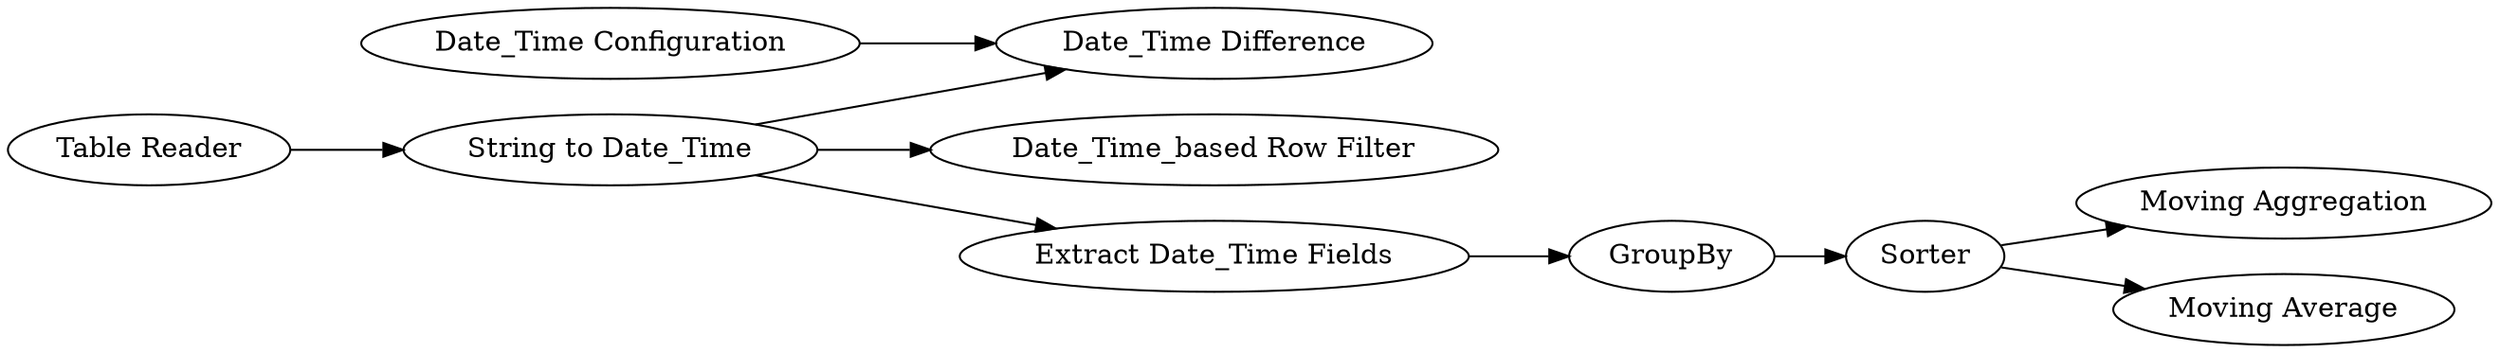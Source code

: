 digraph {
	241 [label="String to Date_Time"]
	250 [label="Date_Time_based Row Filter"]
	313 [label="Date_Time Difference"]
	314 [label="Date_Time Configuration"]
	315 [label=GroupBy]
	316 [label=Sorter]
	317 [label="Moving Aggregation"]
	318 [label="Moving Average"]
	319 [label="Extract Date_Time Fields"]
	321 [label="Table Reader"]
	241 -> 313
	241 -> 250
	241 -> 319
	314 -> 313
	315 -> 316
	316 -> 317
	316 -> 318
	319 -> 315
	321 -> 241
	rankdir=LR
}
